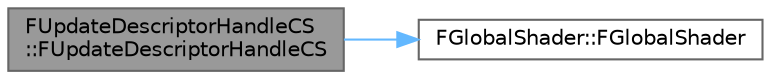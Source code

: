 digraph "FUpdateDescriptorHandleCS::FUpdateDescriptorHandleCS"
{
 // INTERACTIVE_SVG=YES
 // LATEX_PDF_SIZE
  bgcolor="transparent";
  edge [fontname=Helvetica,fontsize=10,labelfontname=Helvetica,labelfontsize=10];
  node [fontname=Helvetica,fontsize=10,shape=box,height=0.2,width=0.4];
  rankdir="LR";
  Node1 [id="Node000001",label="FUpdateDescriptorHandleCS\l::FUpdateDescriptorHandleCS",height=0.2,width=0.4,color="gray40", fillcolor="grey60", style="filled", fontcolor="black",tooltip=" "];
  Node1 -> Node2 [id="edge1_Node000001_Node000002",color="steelblue1",style="solid",tooltip=" "];
  Node2 [id="Node000002",label="FGlobalShader::FGlobalShader",height=0.2,width=0.4,color="grey40", fillcolor="white", style="filled",URL="$d6/dce/classFGlobalShader.html#acd4e07ac7a782a4d79852c04b5c0d1a9",tooltip=" "];
}
